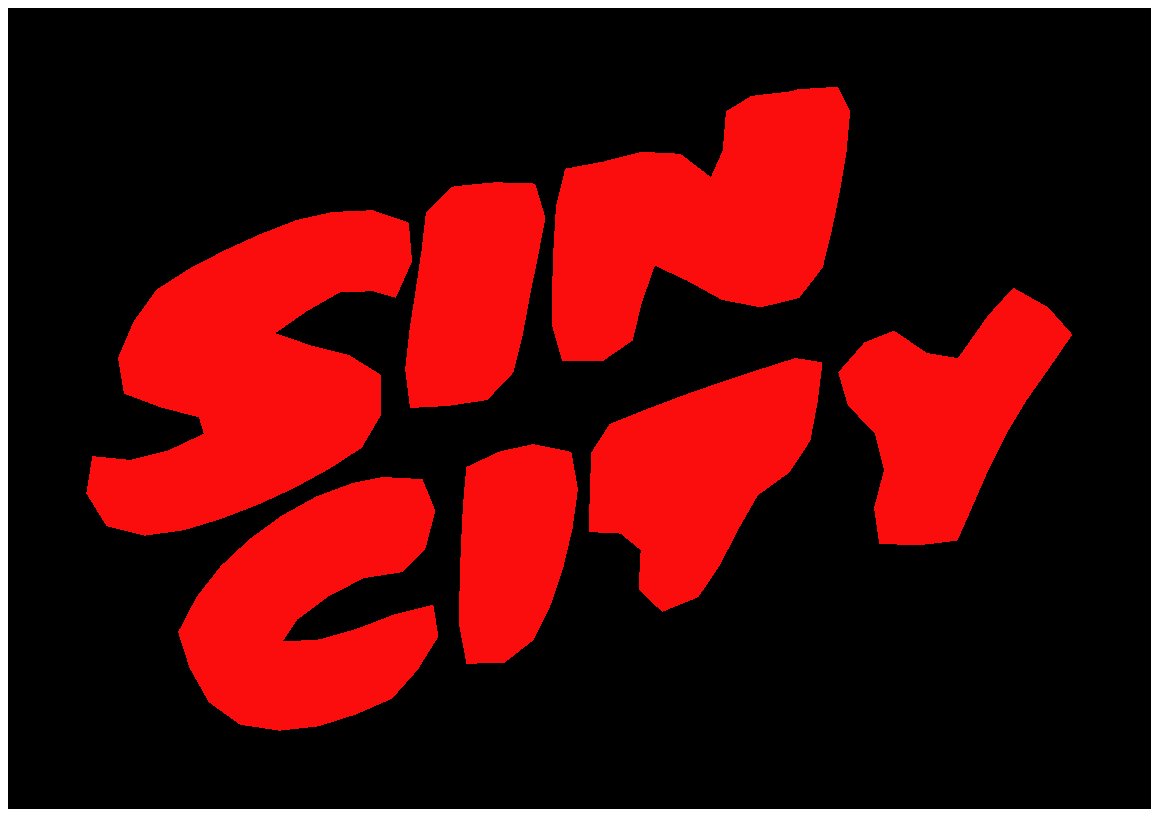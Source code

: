 
prologues := 1;

beginfig(1);
  linejoin := mitered;
  numeric controlparam;
  controlparam = 5mm;
  path PreeditedPath[];
  PreeditedPath1 = hide(z1=(304.883,266.453))z1..controls
  hide(z2=(303.009,265.609))z2 and
  hide(z3=(297.112,264.877))z3..hide(z4=(291.817,264.83))z4
  --hide(z5=(282.167,264.745))z5--hide(z6=(280.885,249.372))z6..controls
  hide(z7=(280.174,240.832))z7 and
  hide(z8=(279.111,234))z8..hide(z9=(278.494,234))z9
  ..controls hide(z10=(277.871,234))z10 and
  hide(z11=(274.31,236.621))z11..hide(z12=(270.381,239.971))z12
  ..controls hide(z13=(262.387,246.786))z13 and
  hide(z14=(259.108,247.209))z14..hide(z15=(245.785,243.138))z15
  ..controls hide(z16=(240.661,241.572))z16 and
  hide(z17=(234.133,240.4))z17..hide(z18=(231.096,240.5))z18
  ..controls hide(z19=(221.716,240.809))z19 and 
  hide(z20=(220.916,238.612))z20..hide(z21=(219.534,208.721))z21
  ..controls hide(z22=(218.847,193.861))z22 and
  hide(z23=(218.823,178.971))z23..hide(z24=(219.482,175.585))z24
  ..controls hide(z25=(220.592,169.876))z25 and 
  hide(z26=(221.19,169.381))z26..hide(z27=(227.851,168.665))z27
  ..controls hide(z28=(235.366,167.856))z28 and 
  hide(z29=(247.664,172.576))z29..hide(z30=(247.664,176.269))z30
  ..controls hide(z31=(247.664,180.709))z31 and 
  hide(z32=(255.027,204.963))z32..hide(z33=(256.375,204.963))z33
  ..controls hide(z34=(257.214,204.963))z34 and 
  hide(z35=(262.182,202.207))z35..hide(z36=(267.307,198.899))z36
  ..controls hide(z37=(280.629,190.298))z37 and 
  hide(z38=(287.926,188.002))z38..hide(z39=(297.368,189.437))z39
  ..controls hide(z40=(310.542,191.44))z40 and 
  hide(z41=(314.953,195.911))z41..hide(z42=(318.083,210.429))z42
  ..controls hide(z43=(323.752,236.733))z43 and 
  hide(z44=(324.666,242.082))z44..hide(z45=(325.697,255.009))z45
  --hide(z46=(326.746,268.161))z46
  --hide(z47=(317.523,268.075))z47..controls hide(z48=(312.398,268.028))z48
  and hide(z49=(306.781,267.307))z49..cycle;
  PreeditedPath2 = hide(z50=(182.759,231.97))z50..controls
  hide(z51=(174.744,229.708))z51 and 
  hide(z52=(174.156,228.876))z52..hide(z53=(173.193,218.457))z53
  ..controls hide(z54=(172.721,213.357))z54 and 
  hide(z55=(171.267,202.743))z55..hide(z56=(169.941,194.715))z56
  ..controls hide(z57=(163.9,158.163))z57 and 
  hide(z58=(164.703,149.053))z58..hide(z59=(173.707,151.991))z59
  ..controls hide(z60=(176.323,152.845))z60 and 
  hide(z61=(182.588,153.88))z61..hide(z62=(187.542,154.276))z62
  ..controls hide(z63=(201.233,155.371))z63 and 
  hide(z64=(204.848,159.872))z64..hide(z65=(208.362,180.197))z65
  ..controls hide(z66=(209.514,186.858))z66 and 
  hide(z67=(211.473,197.07))z67..hide(z68=(212.786,203.255))z68
  ..controls hide(z69=(219.311,234))z69 and 
  hide(z70=(219.311,234))z70..hide(z71=(201.889,233.805))z71
  ..controls hide(z72=(194.715,233.725))z72 and 
  hide(z73=(186.02,232.891))z73..cycle;
  PreeditedPath3 = hide(z74=(127.248,220.173))z74..controls
  hide(z75=(107.435,213.404))z75 and 
  hide(z76=(79.562,199.048))z76..hide(z77=(74.5039,193.007))z77
  ..controls hide(z78=(68.4971,185.833))z78 and 
  hide(z79=(61.489,170.106))z79..hide(z80=(61.489,163.8))z80
  ..controls hide(z81=(61.489,159.558))z81 and 
  hide(z82=(62.5991,158.602))z82..hide(z83=(71.3101,155.345))z83
  ..controls hide(z84=(76.7759,153.302))z84 and 
  hide(z85=(85.1082,150.878))z85..hide(z86=(90.0984,149.879))z86
  ..controls hide(z87=(95.0518,148.889))z87 and 
  hide(z88=(99.0657,147.551))z88..hide(z89=(99.0657,146.89))z89
  ..controls hide(z90=(99.0657,146.226))z90 and 
  hide(z91=(94.2832,143.342))z91..hide(z92=(88.3049,140.401))z92
  ..controls hide(z93=(76.178,134.435))z93 and 
  hide(z94=(63.4753,131.962))z94..hide(z95=(58.5852,134.617))z95
  ..controls hide(z96=(56.0232,136.008))z96 and 
  hide(z97=(54.4861,135.947))z97..hide(z98=(52.4363,134.375))z98
  ..controls hide(z99=(49.1121,131.825))z99 and 
  hide(z100=(51.0422,117.683))z100..hide(z101=(55.3677,112.901))z101
  ..controls hide(z102=(59.9397,107.845))z102 and 
  hide(z103=(71.7371,105.477))z103..hide(z104=(81.4729,107.659))z104
  ..controls hide(z105=(100.944,112.023))z105 and 
  hide(z106=(124.681,122.025))z106..hide(z107=(142.791,133.498))z107
  ..controls hide(z108=(155.26,141.396))z108 and 
  hide(z109=(156.223,142.747))z109..hide(z110=(157.815,154.577))z110
  ..controls hide(z111=(159.443,166.668))z111 and 
  hide(z112=(156.455,169.328))z112..hide(z113=(135.959,174.038))z113
  ..controls hide(z114=(126.906,176.118))z114 and 
  hide(z115=(119.187,178.418))z115..hide(z116=(118.724,179.172))z116
  ..controls hide(z117=(117.77,180.728))z117 and 
  hide(z118=(147.232,198.131))z118..hide(z119=(150.819,198.131))z119
  ..controls hide(z120=(152.271,198.131))z120 and 
  hide(z121=(154.38,195.911))z121..hide(z122=(155.687,193.007))z122
  ..controls hide(z123=(156.993,190.104))z123 and 
  hide(z124=(158.437,187.883))z124..hide(z125=(159.018,187.883))z125
  ..controls hide(z126=(159.582,187.883))z126 and 
  hide(z127=(162.09,191.641))z127..hide(z128=(164.603,196.252))z128
  ..controls hide(z129=(170.373,206.842))z129 and 
  hide(z130=(170.682,217.263))z130..hide(z131=(165.337,221.03))z131
  ..controls hide(z132=(159.717,224.992))z132 and 
  hide(z133=(140.058,224.549))z133..cycle;
  PreeditedPath4 = hide(z134=(373.29,181.905))z134..controls
  hide(z135=(367.765,173.877))z135 and 
  hide(z136=(363.069,167.387))z136..hide(z137=(362.785,167.387))z137
  ..controls hide(z138=(361.491,167.387))z138 and 
  hide(z139=(348.78,175.029))z139..hide(z140=(343.826,178.785))z140
  --hide(z141=(338.361,182.93))z141
  --hide(z142=(331.529,176.098))z142..controls
  hide(z143=(327.771,172.34))z143 and 
  hide(z144=(323.39,167.267))z144..hide(z145=(321.793,164.825))z145
  ..controls hide(z146=(318.889,160.384))z146 and 
  hide(z147=(318.889,160.384))z147..hide(z148=(327.429,151.909))z148
  ..controls hide(z149=(340.46,138.978))z149 and 
  hide(z150=(341.004,137.325))z150..hide(z151=(336.781,123.49))z151
  ..controls hide(z152=(334.853,117.171))z152 and 
  hide(z153=(333.626,109.929))z153..hide(z154=(334.091,107.606))z154
  ..controls hide(z155=(334.924,103.437))z155 and 
  hide(z156=(335.286,103.338))z156..hide(z157=(349.292,103.421))z157
  ..controls hide(z158=(357.149,103.468))z158 and 
  hide(z159=(363.91,103.854))z159..hide(z160=(364.237,104.275))z160
  ..controls hide(z161=(364.569,104.701))z161 and 
  hide(z162=(368.408,113.413))z162..hide(z163=(372.856,123.832))z163
  ..controls hide(z164=(380.732,142.279))z164 and 
  hide(z165=(388.471,155.431))z165..hide(z166=(400.498,170.803))z166
  ..controls hide(z167=(403.838,175.073))z167 and 
  hide(z168=(406.511,179.628))z168..hide(z169=(406.511,181.051))z169
  ..controls hide(z170=(406.511,183.073))z170 and 
  hide(z171=(394.042,191.439))z171..hide(z172=(384.307,195.948))z172
  ..controls hide(z173=(383.74,196.211))z173 and 
  hide(z174=(378.815,189.933))z174..cycle;
  PreeditedPath5 = hide(z175=(306.591,170.416))z175..controls
  hide(z176=(284.045,163.442))z176 and 
  hide(z177=(261.654,155.676))z177..hide(z178=(250.226,150.864))z178
  ..controls hide(z179=(242.882,147.771))z179 and 
  hide(z180=(235.916,145.182))z180..hide(z181=(234.939,145.182))z181
  ..controls hide(z182=(233.842,145.182))z182 and 
  hide(z183=(232.98,137.496))z183..hide(z184=(232.719,125.369))z184
  --hide(z185=(232.292,105.556))z185
  --hide(z186=(238.697,106.666))z186..controls
  hide(z187=(242.284,107.288))z187 and 
  hide(z188=(246.53,108.19))z188..hide(z189=(248.347,108.716))z189
  ..controls hide(z190=(251.392,109.597))z190 and 
  hide(z191=(251.532,108.801))z191..hide(z192=(250.615,95.8203))z192
  ..controls hide(z193=(249.493,79.9358))z193 and 
  hide(z194=(250.483,78.3792))z194..hide(z195=(260.816,79.7881))z195
  ..controls hide(z196=(270.245,81.074))z196 and 
  hide(z197=(273.79,85.0598))z197..hide(z198=(284.336,106.239))z198
  ..controls hide(z199=(292.162,121.953))z199 and 
  hide(z200=(293.65,123.879))z200..hide(z201=(301.04,127.846))z201
  ..controls hide(z202=(308.217,131.699))z202 and 
  hide(z203=(309.449,133.226))z203..hide(z204=(311.715,141.083))z204
  ..controls hide(z205=(313.144,146.036))z205 and 
  hide(z206=(314.277,151.74))z206..hide(z207=(314.277,153.979))z207
  ..controls hide(z208=(314.277,156.237))z208 and 
  hide(z209=(314.957,160.384))z209..hide(z210=(315.831,163.458))z210
  ..controls hide(z211=(317.785,170.333))z211 and 
  hide(z212=(314.448,172.845))z212..cycle;
  PreeditedPath6 = hide(z213=(200.352,136.887))z213..controls
  hide(z214=(194.544,135.348))z214 and 
  hide(z215=(189.243,133.54))z215..hide(z216=(188.612,132.885))z216
  ..controls hide(z217=(187.443,131.669))z217 and 
  hide(z218=(185.57,95.9912))z218..hide(z219=(185.617,75.8364))z219
  ..controls hide(z220=(185.647,63.0261))z220 and 
  hide(z221=(188.351,57.2344))z221..hide(z222=(193.52,58.9067))z222
  ..controls hide(z223=(195.607,59.5823))z223 and 
  hide(z224=(199.327,60.5022))z224..hide(z225=(201.889,60.9766))z225
  ..controls hide(z226=(204.405,61.4424))z226 and 
  hide(z227=(208.467,64.3926))z227..hide(z228=(210.827,67.467))z228
  ..controls hide(z229=(218.335,77.2478))z229 and 
  hide(z230=(226.481,103.677))z230..hide(z231=(227.989,123.149))z231
  ..controls hide(z232=(228.823,133.909))z232 and 
  hide(z233=(228.631,134.752))z233..hide(z234=(224.777,137.26))z234
  ..controls hide(z235=(219.588,140.637))z235 and 
  hide(z236=(214.187,140.554))z236..cycle;
  PreeditedPath7 = hide(z237=(147.232,125.456))z237..controls
  hide(z238=(124.174,119.222))z238 and 
  hide(z239=(97.5039,98.374))z239..hide(z240=(88.1265,79.2524))z240
  --hide(z241=(83.3518,69.5166))z241
  --hide(z242=(88.6506,59.0977))z242..controls
  hide(z243=(97.6846,41.3342))z243 and 
  hide(z244=(99.9316,39.4353))z244..hide(z245=(114.267,37.449))z245
  ..controls hide(z246=(125.814,35.8491))z246 and 
  hide(z247=(128.102,36.0742))z247..hide(z248=(140.741,40.0542))z248
  ..controls hide(z249=(160.896,46.4009))z249 and 
  hide(z250=(167.846,50.8127))z250..hide(z251=(170.471,58.927))z251
  ..controls hide(z252=(171.687,62.6846))z252 and 
  hide(z253=(174.603,67.5432))z253..hide(z254=(176.952,69.7241))z254
  ..controls hide(z255=(181.734,74.165))z255 and 
  hide(z256=(181.908,75.1035))z256..hide(z257=(178.752,79.4233))z257
  ..controls hide(z258=(176.002,83.186))z258 and 
  hide(z259=(173.877,82.7844))z259..hide(z260=(152.869,74.531))z260
  ..controls hide(z261=(142.108,70.3037))z261 and 
  hide(z262=(134.704,68.4663))z262..hide(z263=(128.188,68.4065))z263
  --hide(z264=(118.879,68.321))z264
  --hide(z265=(123.902,73.616))z265..controls
  hide(z266=(135.407,85.7429))z266 and 
  hide(z267=(158.517,97.1145))z267..hide(z268=(164.654,93.6689))z268
  ..controls hide(z269=(168.903,91.2834))z269 and 
  hide(z270=(170.716,93.4292))z270..hide(z271=(173.831,104.531))z271
  ..controls hide(z272=(178.624,121.612))z272 and 
  hide(z273=(178.563,124.468))z273..hide(z274=(173.365,126.432))z274
  ..controls hide(z275=(167.23,128.75))z275 and 
  hide(z276=(158.163,128.411))z276..cycle;
  numeric i, j;
  for i=1 upto 7:
    PreeditedPath[7+i] = point 0 of PreeditedPath[i]
    for j=controlparam step controlparam until arclength PreeditedPath[i]:
      --point (arctime j of PreeditedPath[i]) of PreeditedPath[i]
    endfor --cycle;
    fill PreeditedPath[7+i];
  endfor;
  picture sincitytext;
  sincitytext = currentpicture;
  currentpicture := nullpicture;
  bboxmargin := 1cm;
  fill bbox sincitytext;
  draw sincitytext withcolor (0.99,0.05,0.05);
endfig;

beginfig(2);
  pair shif;
  shif = (87mm,61.5mm);
  color madred;
  madred = (0.99,0.05,0.05);
  linejoin := mitered;
  numeric controlparam, devparam, ranparam;
  controlparam = 0.95mm;
  devparam = 1mm;
  ranparam = 1.5mm;
  pickup pencircle scaled 2mm;
  numeric i, j, t;
  pair aux, dev, tdr;
  for i=1 upto 7:
    aux := point 0 of PreeditedPath[i];
    tdr := unitvector( direction 0 of PreeditedPath[i] );
    dev := normaldeviate*ranparam*(ypart tdr,-xpart tdr);
    dev := dev+devparam*(ypart tdr,-xpart tdr);
    PreeditedPath[14+i] = (dev+aux)
    for j=controlparam step controlparam until arclength PreeditedPath[i]:
      hide( t := arctime j of PreeditedPath[i];
	aux := point t of PreeditedPath[i];
	tdr := unitvector( direction t of PreeditedPath[i] );
	dev := normaldeviate*ranparam*(ypart tdr,-xpart tdr) ;
      	dev := dev+devparam*(ypart tdr,-xpart tdr) )
      --(dev+aux)
    endfor --cycle;
  endfor;
  for i=1 upto 3:
    fill PreeditedPath[14+i] withcolor madred;
    fill PreeditedPath[i] withcolor black;
    draw PreeditedPath[i] withcolor madred;
  endfor;
  for i=4 upto 7:
    fill PreeditedPath[14+i] shifted shif withcolor madred;
    fill PreeditedPath[i] shifted shif withcolor black;
    draw PreeditedPath[i] shifted shif withcolor madred;
  endfor;
  picture sincitytext;
  sincitytext = currentpicture rotated -14.5;
  currentpicture := nullpicture;
  bboxmargin := 1cm;
  fill bbox sincitytext;
  draw sincitytext;  
endfig;

end
